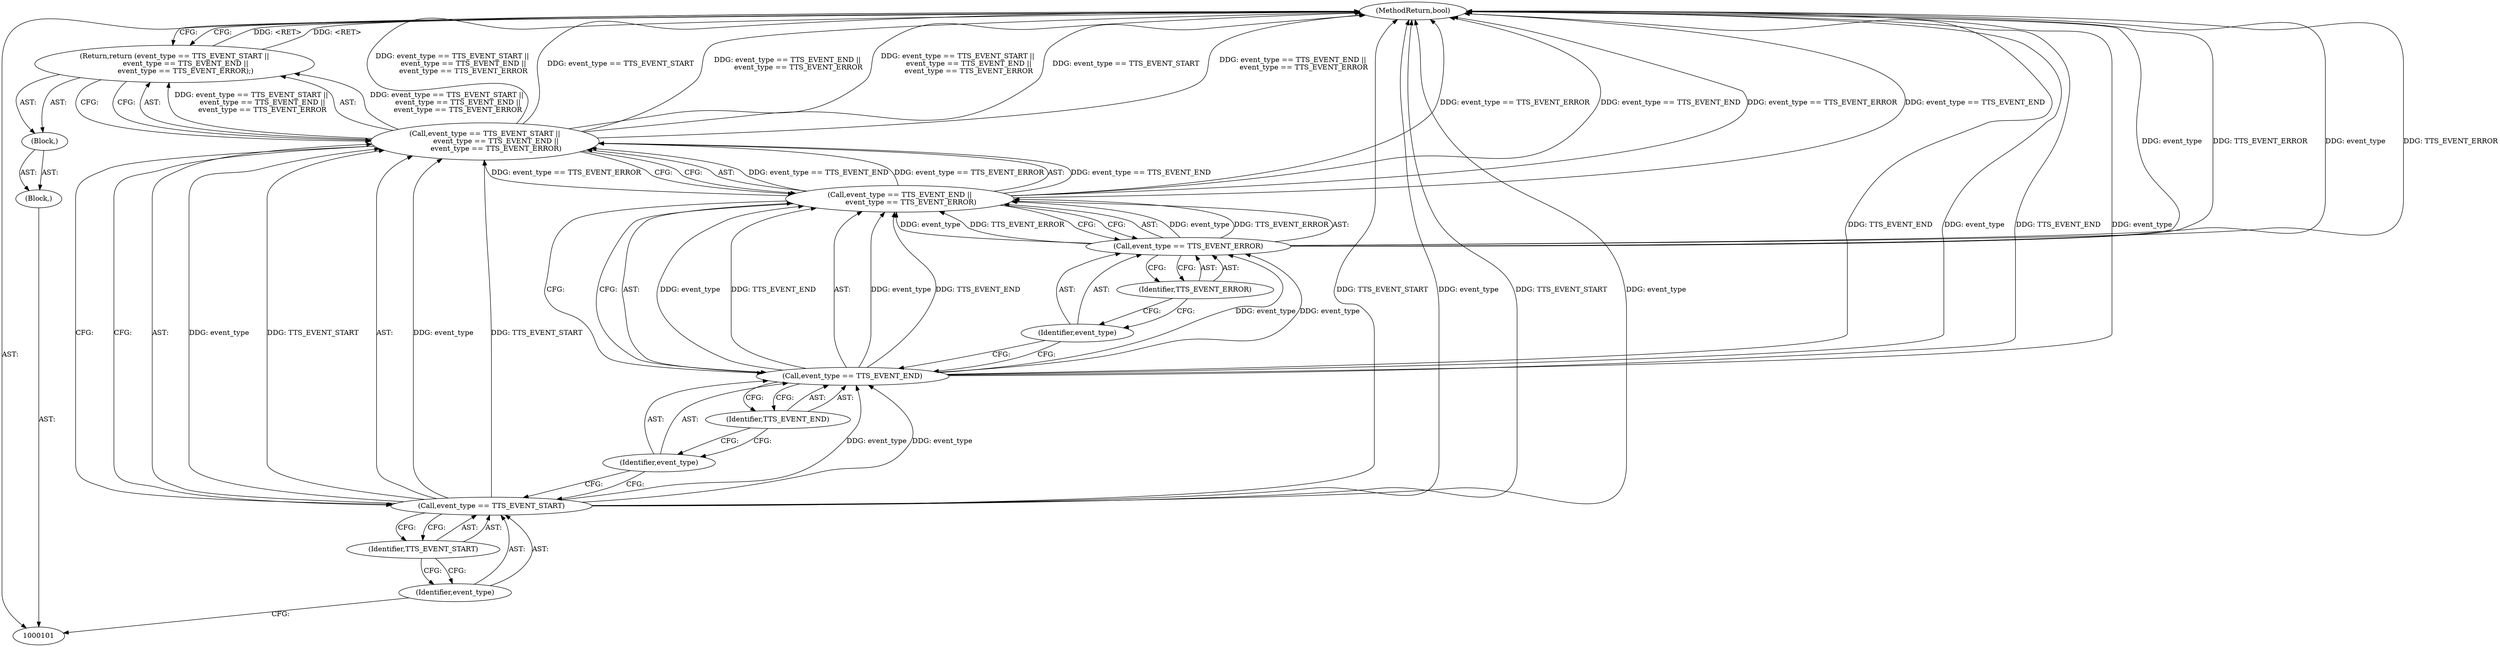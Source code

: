 digraph "0_Chrome_c63f2b7fe4fe2977f858a8e36d5f48db17eff2e7_25" {
"1000116" [label="(MethodReturn,bool)"];
"1000102" [label="(Block,)"];
"1000103" [label="(Block,)"];
"1000105" [label="(Call,event_type == TTS_EVENT_START ||\n          event_type == TTS_EVENT_END ||\n          event_type == TTS_EVENT_ERROR)"];
"1000106" [label="(Call,event_type == TTS_EVENT_START)"];
"1000107" [label="(Identifier,event_type)"];
"1000104" [label="(Return,return (event_type == TTS_EVENT_START ||\n          event_type == TTS_EVENT_END ||\n          event_type == TTS_EVENT_ERROR);)"];
"1000108" [label="(Identifier,TTS_EVENT_START)"];
"1000109" [label="(Call,event_type == TTS_EVENT_END ||\n          event_type == TTS_EVENT_ERROR)"];
"1000110" [label="(Call,event_type == TTS_EVENT_END)"];
"1000111" [label="(Identifier,event_type)"];
"1000112" [label="(Identifier,TTS_EVENT_END)"];
"1000113" [label="(Call,event_type == TTS_EVENT_ERROR)"];
"1000114" [label="(Identifier,event_type)"];
"1000115" [label="(Identifier,TTS_EVENT_ERROR)"];
"1000116" -> "1000101"  [label="AST: "];
"1000116" -> "1000104"  [label="CFG: "];
"1000106" -> "1000116"  [label="DDG: TTS_EVENT_START"];
"1000106" -> "1000116"  [label="DDG: event_type"];
"1000105" -> "1000116"  [label="DDG: event_type == TTS_EVENT_START ||\n          event_type == TTS_EVENT_END ||\n          event_type == TTS_EVENT_ERROR"];
"1000105" -> "1000116"  [label="DDG: event_type == TTS_EVENT_START"];
"1000105" -> "1000116"  [label="DDG: event_type == TTS_EVENT_END ||\n          event_type == TTS_EVENT_ERROR"];
"1000113" -> "1000116"  [label="DDG: event_type"];
"1000113" -> "1000116"  [label="DDG: TTS_EVENT_ERROR"];
"1000110" -> "1000116"  [label="DDG: TTS_EVENT_END"];
"1000110" -> "1000116"  [label="DDG: event_type"];
"1000109" -> "1000116"  [label="DDG: event_type == TTS_EVENT_ERROR"];
"1000109" -> "1000116"  [label="DDG: event_type == TTS_EVENT_END"];
"1000104" -> "1000116"  [label="DDG: <RET>"];
"1000102" -> "1000101"  [label="AST: "];
"1000103" -> "1000102"  [label="AST: "];
"1000103" -> "1000102"  [label="AST: "];
"1000104" -> "1000103"  [label="AST: "];
"1000105" -> "1000104"  [label="AST: "];
"1000105" -> "1000106"  [label="CFG: "];
"1000105" -> "1000109"  [label="CFG: "];
"1000106" -> "1000105"  [label="AST: "];
"1000109" -> "1000105"  [label="AST: "];
"1000104" -> "1000105"  [label="CFG: "];
"1000105" -> "1000116"  [label="DDG: event_type == TTS_EVENT_START ||\n          event_type == TTS_EVENT_END ||\n          event_type == TTS_EVENT_ERROR"];
"1000105" -> "1000116"  [label="DDG: event_type == TTS_EVENT_START"];
"1000105" -> "1000116"  [label="DDG: event_type == TTS_EVENT_END ||\n          event_type == TTS_EVENT_ERROR"];
"1000105" -> "1000104"  [label="DDG: event_type == TTS_EVENT_START ||\n          event_type == TTS_EVENT_END ||\n          event_type == TTS_EVENT_ERROR"];
"1000106" -> "1000105"  [label="DDG: event_type"];
"1000106" -> "1000105"  [label="DDG: TTS_EVENT_START"];
"1000109" -> "1000105"  [label="DDG: event_type == TTS_EVENT_END"];
"1000109" -> "1000105"  [label="DDG: event_type == TTS_EVENT_ERROR"];
"1000106" -> "1000105"  [label="AST: "];
"1000106" -> "1000108"  [label="CFG: "];
"1000107" -> "1000106"  [label="AST: "];
"1000108" -> "1000106"  [label="AST: "];
"1000111" -> "1000106"  [label="CFG: "];
"1000105" -> "1000106"  [label="CFG: "];
"1000106" -> "1000116"  [label="DDG: TTS_EVENT_START"];
"1000106" -> "1000116"  [label="DDG: event_type"];
"1000106" -> "1000105"  [label="DDG: event_type"];
"1000106" -> "1000105"  [label="DDG: TTS_EVENT_START"];
"1000106" -> "1000110"  [label="DDG: event_type"];
"1000107" -> "1000106"  [label="AST: "];
"1000107" -> "1000101"  [label="CFG: "];
"1000108" -> "1000107"  [label="CFG: "];
"1000104" -> "1000103"  [label="AST: "];
"1000104" -> "1000105"  [label="CFG: "];
"1000105" -> "1000104"  [label="AST: "];
"1000116" -> "1000104"  [label="CFG: "];
"1000104" -> "1000116"  [label="DDG: <RET>"];
"1000105" -> "1000104"  [label="DDG: event_type == TTS_EVENT_START ||\n          event_type == TTS_EVENT_END ||\n          event_type == TTS_EVENT_ERROR"];
"1000108" -> "1000106"  [label="AST: "];
"1000108" -> "1000107"  [label="CFG: "];
"1000106" -> "1000108"  [label="CFG: "];
"1000109" -> "1000105"  [label="AST: "];
"1000109" -> "1000110"  [label="CFG: "];
"1000109" -> "1000113"  [label="CFG: "];
"1000110" -> "1000109"  [label="AST: "];
"1000113" -> "1000109"  [label="AST: "];
"1000105" -> "1000109"  [label="CFG: "];
"1000109" -> "1000116"  [label="DDG: event_type == TTS_EVENT_ERROR"];
"1000109" -> "1000116"  [label="DDG: event_type == TTS_EVENT_END"];
"1000109" -> "1000105"  [label="DDG: event_type == TTS_EVENT_END"];
"1000109" -> "1000105"  [label="DDG: event_type == TTS_EVENT_ERROR"];
"1000110" -> "1000109"  [label="DDG: event_type"];
"1000110" -> "1000109"  [label="DDG: TTS_EVENT_END"];
"1000113" -> "1000109"  [label="DDG: event_type"];
"1000113" -> "1000109"  [label="DDG: TTS_EVENT_ERROR"];
"1000110" -> "1000109"  [label="AST: "];
"1000110" -> "1000112"  [label="CFG: "];
"1000111" -> "1000110"  [label="AST: "];
"1000112" -> "1000110"  [label="AST: "];
"1000114" -> "1000110"  [label="CFG: "];
"1000109" -> "1000110"  [label="CFG: "];
"1000110" -> "1000116"  [label="DDG: TTS_EVENT_END"];
"1000110" -> "1000116"  [label="DDG: event_type"];
"1000110" -> "1000109"  [label="DDG: event_type"];
"1000110" -> "1000109"  [label="DDG: TTS_EVENT_END"];
"1000106" -> "1000110"  [label="DDG: event_type"];
"1000110" -> "1000113"  [label="DDG: event_type"];
"1000111" -> "1000110"  [label="AST: "];
"1000111" -> "1000106"  [label="CFG: "];
"1000112" -> "1000111"  [label="CFG: "];
"1000112" -> "1000110"  [label="AST: "];
"1000112" -> "1000111"  [label="CFG: "];
"1000110" -> "1000112"  [label="CFG: "];
"1000113" -> "1000109"  [label="AST: "];
"1000113" -> "1000115"  [label="CFG: "];
"1000114" -> "1000113"  [label="AST: "];
"1000115" -> "1000113"  [label="AST: "];
"1000109" -> "1000113"  [label="CFG: "];
"1000113" -> "1000116"  [label="DDG: event_type"];
"1000113" -> "1000116"  [label="DDG: TTS_EVENT_ERROR"];
"1000113" -> "1000109"  [label="DDG: event_type"];
"1000113" -> "1000109"  [label="DDG: TTS_EVENT_ERROR"];
"1000110" -> "1000113"  [label="DDG: event_type"];
"1000114" -> "1000113"  [label="AST: "];
"1000114" -> "1000110"  [label="CFG: "];
"1000115" -> "1000114"  [label="CFG: "];
"1000115" -> "1000113"  [label="AST: "];
"1000115" -> "1000114"  [label="CFG: "];
"1000113" -> "1000115"  [label="CFG: "];
}

